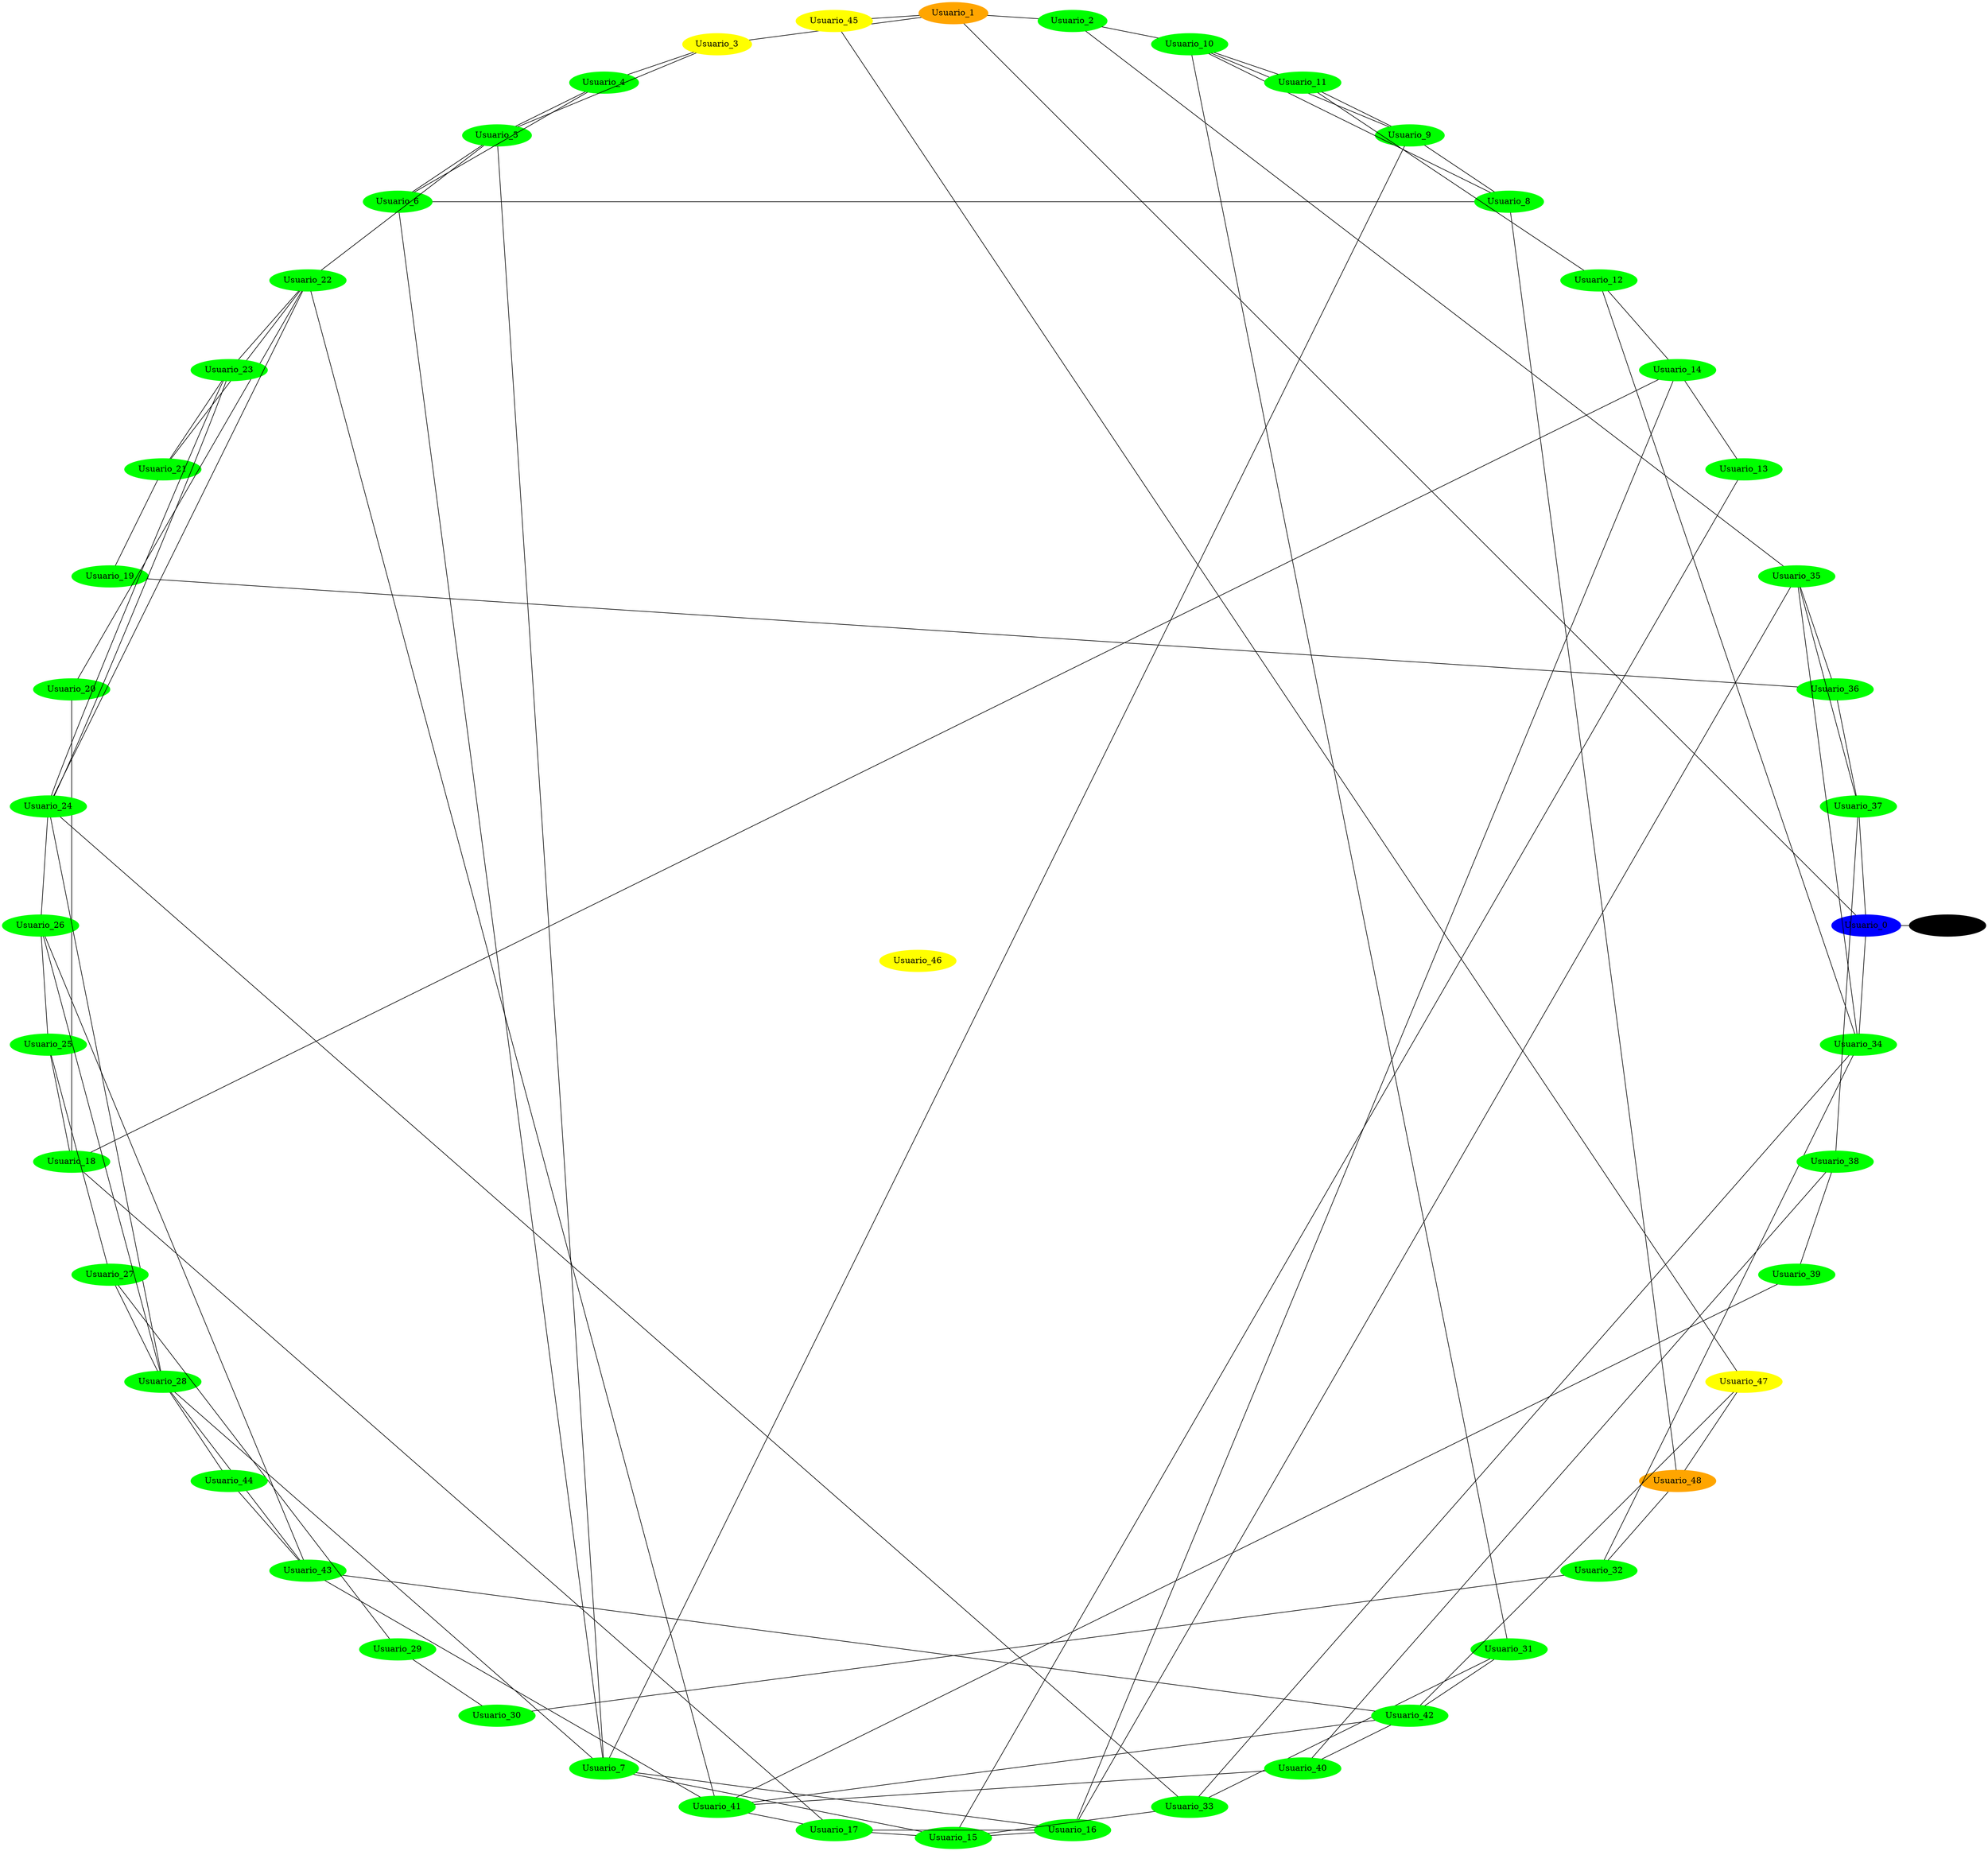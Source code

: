 graph Epidemia {
    layout=circo;
    node [style=filled];
    0 [label="Usuario_0" color=blue];
    1 [label="Usuario_1" color=orange];
    2 [label="Usuario_2" color=green];
    3 [label="Usuario_3" color=yellow];
    4 [label="Usuario_4" color=green];
    5 [label="Usuario_5" color=green];
    6 [label="Usuario_6" color=green];
    7 [label="Usuario_7" color=green];
    8 [label="Usuario_8" color=green];
    9 [label="Usuario_9" color=green];
    10 [label="Usuario_10" color=green];
    11 [label="Usuario_11" color=green];
    12 [label="Usuario_12" color=green];
    13 [label="Usuario_13" color=green];
    14 [label="Usuario_14" color=green];
    15 [label="Usuario_15" color=green];
    16 [label="Usuario_16" color=green];
    17 [label="Usuario_17" color=green];
    18 [label="Usuario_18" color=green];
    19 [label="Usuario_19" color=green];
    20 [label="Usuario_20" color=green];
    21 [label="Usuario_21" color=green];
    22 [label="Usuario_22" color=green];
    23 [label="Usuario_23" color=green];
    24 [label="Usuario_24" color=green];
    25 [label="Usuario_25" color=green];
    26 [label="Usuario_26" color=green];
    27 [label="Usuario_27" color=green];
    28 [label="Usuario_28" color=green];
    29 [label="Usuario_29" color=green];
    30 [label="Usuario_30" color=green];
    31 [label="Usuario_31" color=green];
    32 [label="Usuario_32" color=green];
    33 [label="Usuario_33" color=green];
    34 [label="Usuario_34" color=green];
    35 [label="Usuario_35" color=green];
    36 [label="Usuario_36" color=green];
    37 [label="Usuario_37" color=green];
    38 [label="Usuario_38" color=green];
    39 [label="Usuario_39" color=green];
    40 [label="Usuario_40" color=green];
    41 [label="Usuario_41" color=green];
    42 [label="Usuario_42" color=green];
    43 [label="Usuario_43" color=green];
    44 [label="Usuario_44" color=green];
    45 [label="Usuario_45" color=yellow];
    46 [label="Usuario_46" color=yellow];
    47 [label="Usuario_47" color=yellow];
    48 [label="Usuario_48" color=orange];
    49 [label="Usuario_49" color=black];
    0 -- 1;
    0 -- 37;
    0 -- 34;
    0 -- 49;
    1 -- 2;
    1 -- 3;
    1 -- 45;
    2 -- 35;
    2 -- 10;
    3 -- 4;
    3 -- 5;
    4 -- 5;
    4 -- 6;
    5 -- 22;
    5 -- 6;
    5 -- 7;
    6 -- 7;
    6 -- 8;
    7 -- 15;
    7 -- 28;
    7 -- 16;
    7 -- 9;
    8 -- 48;
    8 -- 9;
    8 -- 10;
    9 -- 10;
    9 -- 11;
    10 -- 11;
    10 -- 31;
    11 -- 12;
    12 -- 34;
    12 -- 14;
    13 -- 14;
    13 -- 15;
    14 -- 18;
    14 -- 16;
    15 -- 33;
    15 -- 16;
    15 -- 17;
    16 -- 35;
    16 -- 17;
    17 -- 18;
    17 -- 41;
    18 -- 25;
    18 -- 20;
    19 -- 36;
    19 -- 21;
    20 -- 22;
    21 -- 22;
    21 -- 23;
    22 -- 41;
    22 -- 23;
    22 -- 24;
    23 -- 24;
    23 -- 24;
    24 -- 33;
    24 -- 28;
    24 -- 26;
    25 -- 26;
    25 -- 27;
    26 -- 43;
    26 -- 28;
    27 -- 28;
    27 -- 29;
    28 -- 44;
    28 -- 43;
    29 -- 30;
    30 -- 32;
    31 -- 42;
    31 -- 33;
    32 -- 48;
    32 -- 34;
    33 -- 34;
    34 -- 35;
    35 -- 36;
    35 -- 37;
    36 -- 37;
    37 -- 38;
    38 -- 39;
    38 -- 40;
    39 -- 41;
    40 -- 41;
    40 -- 42;
    41 -- 42;
    41 -- 43;
    42 -- 43;
    42 -- 47;
    43 -- 44;
    45 -- 47;
    47 -- 48;
}
